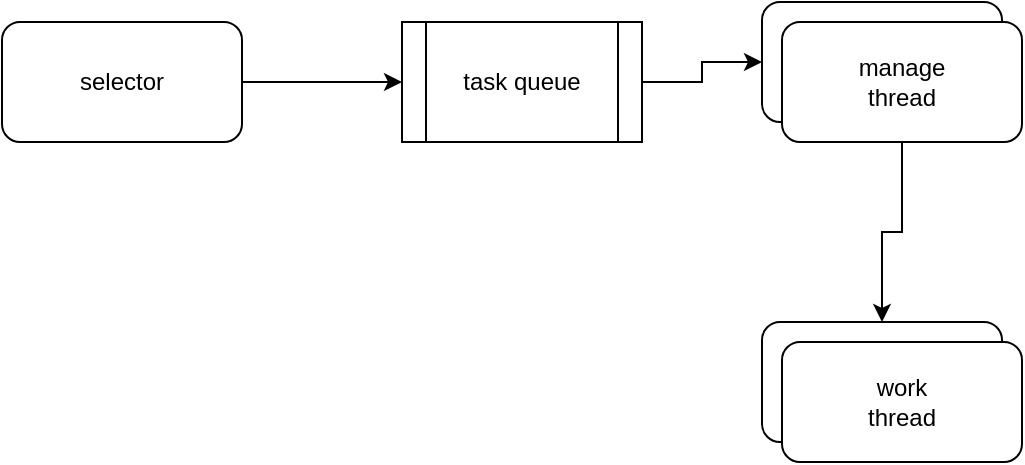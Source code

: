 <mxfile version="24.8.4">
  <diagram name="페이지-1" id="9BdVjXL52R5NxXhUFEJy">
    <mxGraphModel dx="1426" dy="781" grid="1" gridSize="10" guides="1" tooltips="1" connect="1" arrows="1" fold="1" page="1" pageScale="1" pageWidth="827" pageHeight="1169" math="0" shadow="0">
      <root>
        <mxCell id="0" />
        <mxCell id="1" parent="0" />
        <mxCell id="X-ZH6pk6oI7IPjUO0kg3-6" style="edgeStyle=orthogonalEdgeStyle;rounded=0;orthogonalLoop=1;jettySize=auto;html=1;" edge="1" parent="1" source="X-ZH6pk6oI7IPjUO0kg3-1" target="X-ZH6pk6oI7IPjUO0kg3-2">
          <mxGeometry relative="1" as="geometry" />
        </mxCell>
        <mxCell id="X-ZH6pk6oI7IPjUO0kg3-1" value="selector" style="rounded=1;whiteSpace=wrap;html=1;" vertex="1" parent="1">
          <mxGeometry x="110" y="170" width="120" height="60" as="geometry" />
        </mxCell>
        <mxCell id="X-ZH6pk6oI7IPjUO0kg3-7" style="edgeStyle=orthogonalEdgeStyle;rounded=0;orthogonalLoop=1;jettySize=auto;html=1;exitX=1;exitY=0.5;exitDx=0;exitDy=0;entryX=0;entryY=0.5;entryDx=0;entryDy=0;" edge="1" parent="1" source="X-ZH6pk6oI7IPjUO0kg3-2" target="X-ZH6pk6oI7IPjUO0kg3-3">
          <mxGeometry relative="1" as="geometry" />
        </mxCell>
        <mxCell id="X-ZH6pk6oI7IPjUO0kg3-2" value="task queue" style="shape=process;whiteSpace=wrap;html=1;backgroundOutline=1;" vertex="1" parent="1">
          <mxGeometry x="310" y="170" width="120" height="60" as="geometry" />
        </mxCell>
        <mxCell id="X-ZH6pk6oI7IPjUO0kg3-3" value="" style="rounded=1;whiteSpace=wrap;html=1;" vertex="1" parent="1">
          <mxGeometry x="490" y="160" width="120" height="60" as="geometry" />
        </mxCell>
        <mxCell id="X-ZH6pk6oI7IPjUO0kg3-11" style="edgeStyle=orthogonalEdgeStyle;rounded=0;orthogonalLoop=1;jettySize=auto;html=1;entryX=0.5;entryY=0;entryDx=0;entryDy=0;" edge="1" parent="1" source="X-ZH6pk6oI7IPjUO0kg3-4" target="X-ZH6pk6oI7IPjUO0kg3-9">
          <mxGeometry relative="1" as="geometry" />
        </mxCell>
        <mxCell id="X-ZH6pk6oI7IPjUO0kg3-4" value="manage&lt;div&gt;&lt;span style=&quot;background-color: initial;&quot;&gt;thread&lt;/span&gt;&lt;/div&gt;" style="rounded=1;whiteSpace=wrap;html=1;" vertex="1" parent="1">
          <mxGeometry x="500" y="170" width="120" height="60" as="geometry" />
        </mxCell>
        <mxCell id="X-ZH6pk6oI7IPjUO0kg3-9" value="" style="rounded=1;whiteSpace=wrap;html=1;" vertex="1" parent="1">
          <mxGeometry x="490" y="320" width="120" height="60" as="geometry" />
        </mxCell>
        <mxCell id="X-ZH6pk6oI7IPjUO0kg3-10" value="work&lt;div&gt;thread&lt;/div&gt;" style="rounded=1;whiteSpace=wrap;html=1;" vertex="1" parent="1">
          <mxGeometry x="500" y="330" width="120" height="60" as="geometry" />
        </mxCell>
      </root>
    </mxGraphModel>
  </diagram>
</mxfile>
